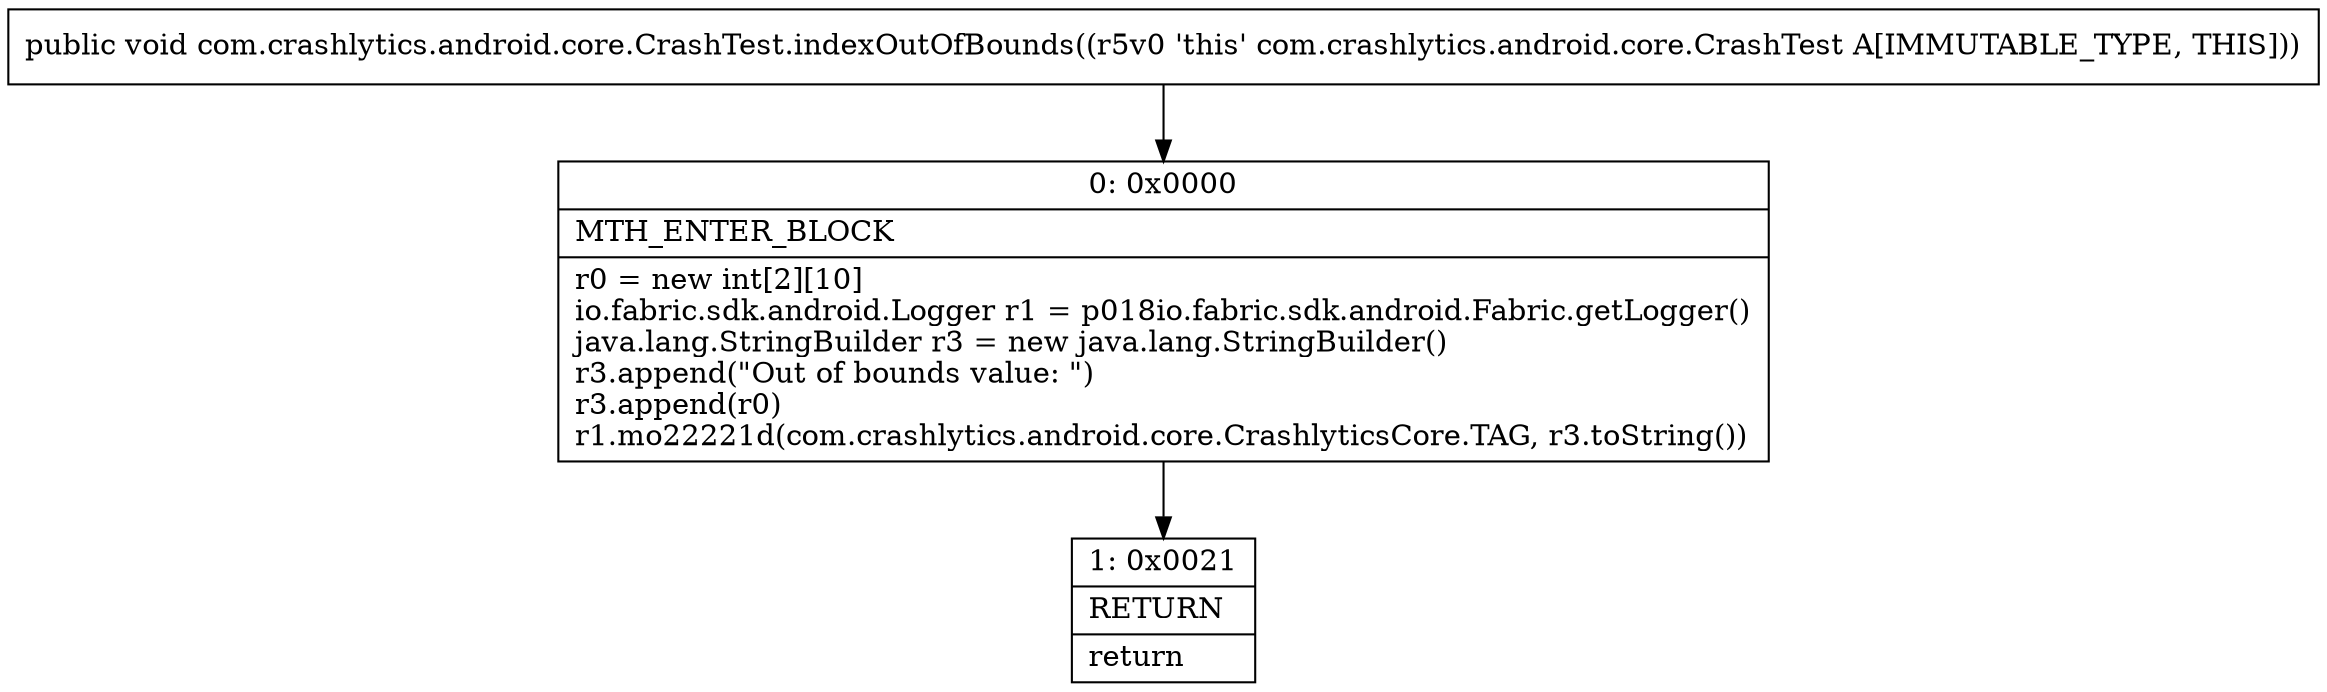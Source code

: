 digraph "CFG forcom.crashlytics.android.core.CrashTest.indexOutOfBounds()V" {
Node_0 [shape=record,label="{0\:\ 0x0000|MTH_ENTER_BLOCK\l|r0 = new int[2][10]\lio.fabric.sdk.android.Logger r1 = p018io.fabric.sdk.android.Fabric.getLogger()\ljava.lang.StringBuilder r3 = new java.lang.StringBuilder()\lr3.append(\"Out of bounds value: \")\lr3.append(r0)\lr1.mo22221d(com.crashlytics.android.core.CrashlyticsCore.TAG, r3.toString())\l}"];
Node_1 [shape=record,label="{1\:\ 0x0021|RETURN\l|return\l}"];
MethodNode[shape=record,label="{public void com.crashlytics.android.core.CrashTest.indexOutOfBounds((r5v0 'this' com.crashlytics.android.core.CrashTest A[IMMUTABLE_TYPE, THIS])) }"];
MethodNode -> Node_0;
Node_0 -> Node_1;
}

